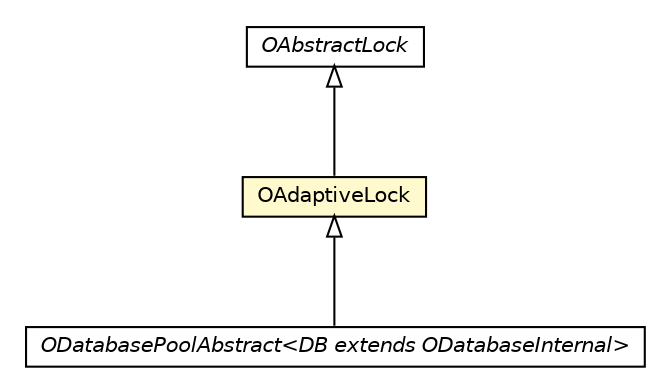#!/usr/local/bin/dot
#
# Class diagram 
# Generated by UMLGraph version R5_6-24-gf6e263 (http://www.umlgraph.org/)
#

digraph G {
	edge [fontname="Helvetica",fontsize=10,labelfontname="Helvetica",labelfontsize=10];
	node [fontname="Helvetica",fontsize=10,shape=plaintext];
	nodesep=0.25;
	ranksep=0.5;
	// com.orientechnologies.common.concur.lock.OAbstractLock
	c583311 [label=<<table title="com.orientechnologies.common.concur.lock.OAbstractLock" border="0" cellborder="1" cellspacing="0" cellpadding="2" port="p" href="./OAbstractLock.html">
		<tr><td><table border="0" cellspacing="0" cellpadding="1">
<tr><td align="center" balign="center"><font face="Helvetica-Oblique"> OAbstractLock </font></td></tr>
		</table></td></tr>
		</table>>, URL="./OAbstractLock.html", fontname="Helvetica", fontcolor="black", fontsize=10.0];
	// com.orientechnologies.common.concur.lock.OAdaptiveLock
	c583314 [label=<<table title="com.orientechnologies.common.concur.lock.OAdaptiveLock" border="0" cellborder="1" cellspacing="0" cellpadding="2" port="p" bgcolor="lemonChiffon" href="./OAdaptiveLock.html">
		<tr><td><table border="0" cellspacing="0" cellpadding="1">
<tr><td align="center" balign="center"> OAdaptiveLock </td></tr>
		</table></td></tr>
		</table>>, URL="./OAdaptiveLock.html", fontname="Helvetica", fontcolor="black", fontsize=10.0];
	// com.orientechnologies.orient.core.db.ODatabasePoolAbstract<DB extends com.orientechnologies.orient.core.db.ODatabaseInternal>
	c583512 [label=<<table title="com.orientechnologies.orient.core.db.ODatabasePoolAbstract" border="0" cellborder="1" cellspacing="0" cellpadding="2" port="p" href="../../../orient/core/db/ODatabasePoolAbstract.html">
		<tr><td><table border="0" cellspacing="0" cellpadding="1">
<tr><td align="center" balign="center"><font face="Helvetica-Oblique"> ODatabasePoolAbstract&lt;DB extends ODatabaseInternal&gt; </font></td></tr>
		</table></td></tr>
		</table>>, URL="../../../orient/core/db/ODatabasePoolAbstract.html", fontname="Helvetica", fontcolor="black", fontsize=10.0];
	//com.orientechnologies.common.concur.lock.OAdaptiveLock extends com.orientechnologies.common.concur.lock.OAbstractLock
	c583311:p -> c583314:p [dir=back,arrowtail=empty];
	//com.orientechnologies.orient.core.db.ODatabasePoolAbstract<DB extends com.orientechnologies.orient.core.db.ODatabaseInternal> extends com.orientechnologies.common.concur.lock.OAdaptiveLock
	c583314:p -> c583512:p [dir=back,arrowtail=empty];
}

